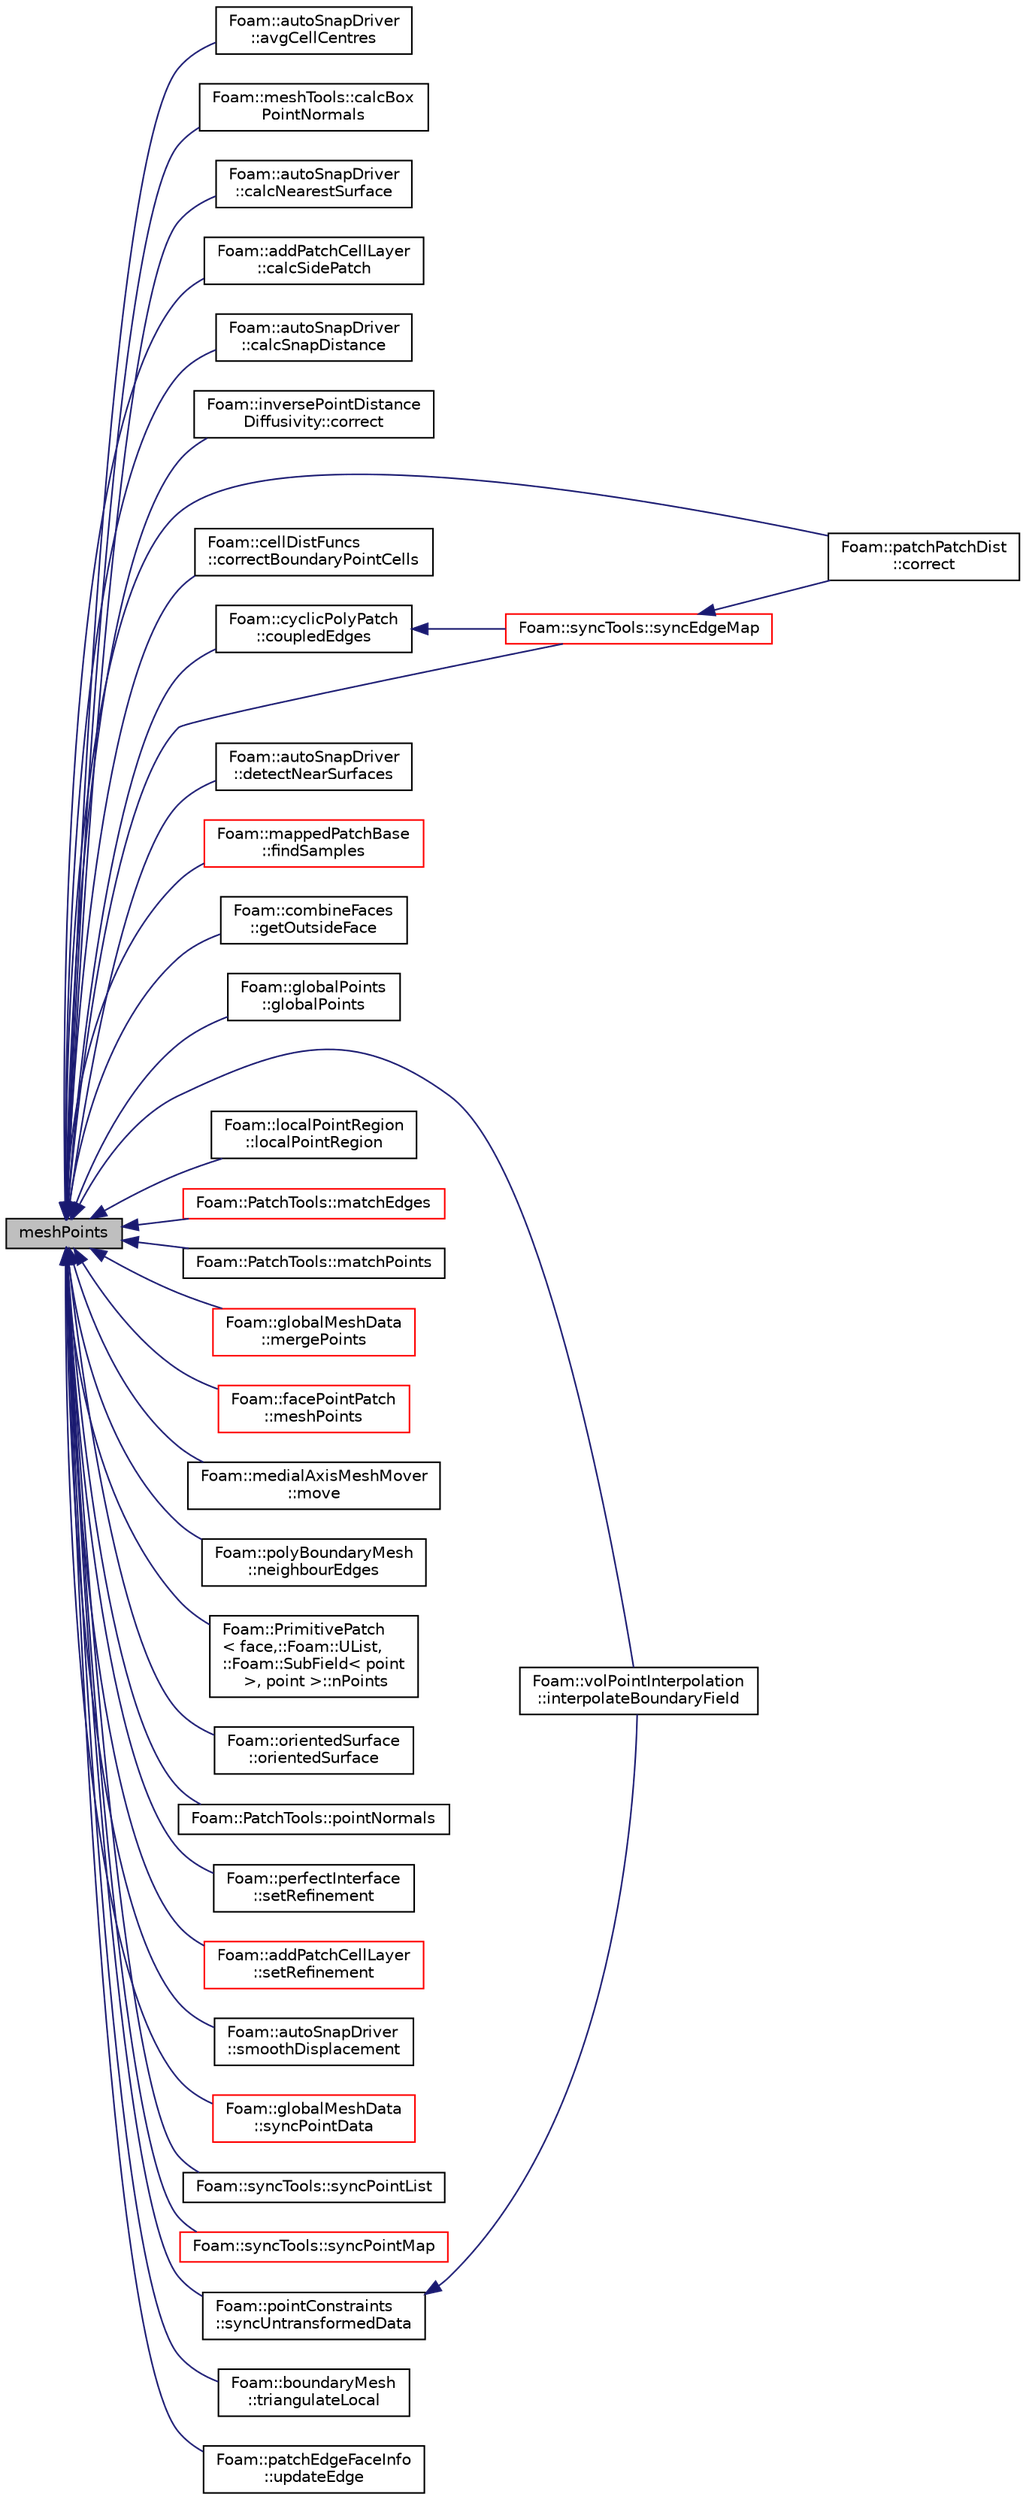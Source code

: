 digraph "meshPoints"
{
  bgcolor="transparent";
  edge [fontname="Helvetica",fontsize="10",labelfontname="Helvetica",labelfontsize="10"];
  node [fontname="Helvetica",fontsize="10",shape=record];
  rankdir="LR";
  Node1 [label="meshPoints",height=0.2,width=0.4,color="black", fillcolor="grey75", style="filled", fontcolor="black"];
  Node1 -> Node2 [dir="back",color="midnightblue",fontsize="10",style="solid",fontname="Helvetica"];
  Node2 [label="Foam::autoSnapDriver\l::avgCellCentres",height=0.2,width=0.4,color="black",URL="$a00086.html#a9a5472df0725c810bc826b246e36068b",tooltip="Helper: calculate average cell centre per point. "];
  Node1 -> Node3 [dir="back",color="midnightblue",fontsize="10",style="solid",fontname="Helvetica"];
  Node3 [label="Foam::meshTools::calcBox\lPointNormals",height=0.2,width=0.4,color="black",URL="$a10730.html#a4ba6200a07a6aab35485561987f60185",tooltip="Calculate point normals on a &#39;box&#39; mesh (all edges aligned with. "];
  Node1 -> Node4 [dir="back",color="midnightblue",fontsize="10",style="solid",fontname="Helvetica"];
  Node4 [label="Foam::autoSnapDriver\l::calcNearestSurface",height=0.2,width=0.4,color="black",URL="$a00086.html#a0a334a64613ee0c208d8edf18306bcf2",tooltip="Per patch point calculate point on nearest surface. Set as. "];
  Node1 -> Node5 [dir="back",color="midnightblue",fontsize="10",style="solid",fontname="Helvetica"];
  Node5 [label="Foam::addPatchCellLayer\l::calcSidePatch",height=0.2,width=0.4,color="black",URL="$a00024.html#a25346f181e6f56df9a1839ff94eea581",tooltip="Boundary edges get extruded into boundary faces. Determine patch. "];
  Node1 -> Node6 [dir="back",color="midnightblue",fontsize="10",style="solid",fontname="Helvetica"];
  Node6 [label="Foam::autoSnapDriver\l::calcSnapDistance",height=0.2,width=0.4,color="black",URL="$a00086.html#afd4d0bc8076355e778a983cde07f58af",tooltip="Calculate edge length per patch point. "];
  Node1 -> Node7 [dir="back",color="midnightblue",fontsize="10",style="solid",fontname="Helvetica"];
  Node7 [label="Foam::inversePointDistance\lDiffusivity::correct",height=0.2,width=0.4,color="black",URL="$a01161.html#a3ae44b28050c3aa494c1d8e18cf618c1",tooltip="Correct the motion diffusivity. "];
  Node1 -> Node8 [dir="back",color="midnightblue",fontsize="10",style="solid",fontname="Helvetica"];
  Node8 [label="Foam::patchPatchDist\l::correct",height=0.2,width=0.4,color="black",URL="$a01798.html#a3ae44b28050c3aa494c1d8e18cf618c1",tooltip="Correct for mesh geom/topo changes. "];
  Node1 -> Node9 [dir="back",color="midnightblue",fontsize="10",style="solid",fontname="Helvetica"];
  Node9 [label="Foam::cellDistFuncs\l::correctBoundaryPointCells",height=0.2,width=0.4,color="black",URL="$a00208.html#a7438151f39b383ddccb8cb95cf77202f",tooltip="Correct all cells connected to wall (via point). Sets values in. "];
  Node1 -> Node10 [dir="back",color="midnightblue",fontsize="10",style="solid",fontname="Helvetica"];
  Node10 [label="Foam::cyclicPolyPatch\l::coupledEdges",height=0.2,width=0.4,color="black",URL="$a00478.html#aeb3422aeee49268307deb477d32dc2d3",tooltip="Return connected edges (from patch local to neighbour patch local). "];
  Node10 -> Node11 [dir="back",color="midnightblue",fontsize="10",style="solid",fontname="Helvetica"];
  Node11 [label="Foam::syncTools::syncEdgeMap",height=0.2,width=0.4,color="red",URL="$a02532.html#a154ac086463b8d7a0eed8c4539d3ab73",tooltip="Synchronize values on selected edges. "];
  Node11 -> Node8 [dir="back",color="midnightblue",fontsize="10",style="solid",fontname="Helvetica"];
  Node1 -> Node12 [dir="back",color="midnightblue",fontsize="10",style="solid",fontname="Helvetica"];
  Node12 [label="Foam::autoSnapDriver\l::detectNearSurfaces",height=0.2,width=0.4,color="black",URL="$a00086.html#a1f0aa6841e7a037db0a22342f828e761",tooltip="Per patch point override displacement if in gap situation. "];
  Node1 -> Node13 [dir="back",color="midnightblue",fontsize="10",style="solid",fontname="Helvetica"];
  Node13 [label="Foam::mappedPatchBase\l::findSamples",height=0.2,width=0.4,color="red",URL="$a01411.html#af1dadf58aa8d06f7448d1859188f909d",tooltip="Find cells/faces containing samples. "];
  Node1 -> Node14 [dir="back",color="midnightblue",fontsize="10",style="solid",fontname="Helvetica"];
  Node14 [label="Foam::combineFaces\l::getOutsideFace",height=0.2,width=0.4,color="black",URL="$a00317.html#af695da5d6484dda0cf20307778b302f0",tooltip="Gets outside of patch as a face (in mesh point labels) "];
  Node1 -> Node15 [dir="back",color="midnightblue",fontsize="10",style="solid",fontname="Helvetica"];
  Node15 [label="Foam::globalPoints\l::globalPoints",height=0.2,width=0.4,color="black",URL="$a00926.html#a5b9bf5e73479291de2416412bc6f1da8",tooltip="Construct from mesh and patch of coupled faces. Difference with. "];
  Node1 -> Node16 [dir="back",color="midnightblue",fontsize="10",style="solid",fontname="Helvetica"];
  Node16 [label="Foam::volPointInterpolation\l::interpolateBoundaryField",height=0.2,width=0.4,color="black",URL="$a02795.html#ae0a17963a0b9c6511a6090b3e4c65180",tooltip="Interpolate boundary field without applying constraints/boundary. "];
  Node1 -> Node17 [dir="back",color="midnightblue",fontsize="10",style="solid",fontname="Helvetica"];
  Node17 [label="Foam::localPointRegion\l::localPointRegion",height=0.2,width=0.4,color="black",URL="$a01369.html#a0fbd2e445412355130a733d70eaaeb18",tooltip="Construct from mesh. Assumes all non-coupled boundary points. "];
  Node1 -> Node18 [dir="back",color="midnightblue",fontsize="10",style="solid",fontname="Helvetica"];
  Node18 [label="Foam::PatchTools::matchEdges",height=0.2,width=0.4,color="red",URL="$a01803.html#af33c8acb7b267d0ccea6a0365776e1d1",tooltip="Find corresponding edges on patches sharing the same points. "];
  Node1 -> Node19 [dir="back",color="midnightblue",fontsize="10",style="solid",fontname="Helvetica"];
  Node19 [label="Foam::PatchTools::matchPoints",height=0.2,width=0.4,color="black",URL="$a01803.html#a53abaec4e100007300e11cedf4c5b772",tooltip="Find corresponding points on patches sharing the same points. "];
  Node1 -> Node20 [dir="back",color="midnightblue",fontsize="10",style="solid",fontname="Helvetica"];
  Node20 [label="Foam::globalMeshData\l::mergePoints",height=0.2,width=0.4,color="red",URL="$a00925.html#a88daf4a4726e5a4a41e77ec8827e8fb2",tooltip="Helper for merging (collocated!) mesh point data. "];
  Node1 -> Node21 [dir="back",color="midnightblue",fontsize="10",style="solid",fontname="Helvetica"];
  Node21 [label="Foam::facePointPatch\l::meshPoints",height=0.2,width=0.4,color="red",URL="$a00724.html#a991a34b3e33f0351a3ae30898010d27b",tooltip="Return mesh points. "];
  Node1 -> Node22 [dir="back",color="midnightblue",fontsize="10",style="solid",fontname="Helvetica"];
  Node22 [label="Foam::medialAxisMeshMover\l::move",height=0.2,width=0.4,color="black",URL="$a01446.html#a298042b135d36380a27b56b6c27ad5eb",tooltip="Move mesh using current pointDisplacement boundary values. "];
  Node1 -> Node23 [dir="back",color="midnightblue",fontsize="10",style="solid",fontname="Helvetica"];
  Node23 [label="Foam::polyBoundaryMesh\l::neighbourEdges",height=0.2,width=0.4,color="black",URL="$a01899.html#a1622aa14f9257dc2d02f4bd0826049e7",tooltip="Per patch the edges on the neighbouring patch. Is for every external. "];
  Node1 -> Node24 [dir="back",color="midnightblue",fontsize="10",style="solid",fontname="Helvetica"];
  Node24 [label="Foam::PrimitivePatch\l\< face,::Foam::UList,\l::Foam::SubField\< point\l \>, point \>::nPoints",height=0.2,width=0.4,color="black",URL="$a01959.html#a9927abeba2c8506177084d644b6e573a",tooltip="Return number of points supporting patch faces. "];
  Node1 -> Node25 [dir="back",color="midnightblue",fontsize="10",style="solid",fontname="Helvetica"];
  Node25 [label="Foam::orientedSurface\l::orientedSurface",height=0.2,width=0.4,color="black",URL="$a01710.html#aac49697c112eb64d5545ce2d8e237a2c",tooltip="Construct from triSurface. Calculates outside point as being. "];
  Node1 -> Node26 [dir="back",color="midnightblue",fontsize="10",style="solid",fontname="Helvetica"];
  Node26 [label="Foam::PatchTools::pointNormals",height=0.2,width=0.4,color="black",URL="$a01803.html#ab60186b13b96788288ecfa924a6950d2"];
  Node1 -> Node27 [dir="back",color="midnightblue",fontsize="10",style="solid",fontname="Helvetica"];
  Node27 [label="Foam::perfectInterface\l::setRefinement",height=0.2,width=0.4,color="black",URL="$a01820.html#a9127fcee3341a601c9d07bee5d1e3738",tooltip="Insert the layer addition/removal instructions. "];
  Node1 -> Node28 [dir="back",color="midnightblue",fontsize="10",style="solid",fontname="Helvetica"];
  Node28 [label="Foam::addPatchCellLayer\l::setRefinement",height=0.2,width=0.4,color="red",URL="$a00024.html#a9488cb0518f21b76444c508cc9658d64",tooltip="Play commands into polyTopoChange to create layers on top. "];
  Node1 -> Node29 [dir="back",color="midnightblue",fontsize="10",style="solid",fontname="Helvetica"];
  Node29 [label="Foam::autoSnapDriver\l::smoothDisplacement",height=0.2,width=0.4,color="black",URL="$a00086.html#a8e306cb82a0529b700de58b7f164e657",tooltip="Smooth the displacement field to the internal. "];
  Node1 -> Node11 [dir="back",color="midnightblue",fontsize="10",style="solid",fontname="Helvetica"];
  Node1 -> Node30 [dir="back",color="midnightblue",fontsize="10",style="solid",fontname="Helvetica"];
  Node30 [label="Foam::globalMeshData\l::syncPointData",height=0.2,width=0.4,color="red",URL="$a00925.html#a862f556fd85e83d080d4decd34cf6aba",tooltip="Helper to synchronise coupled patch point data. "];
  Node1 -> Node31 [dir="back",color="midnightblue",fontsize="10",style="solid",fontname="Helvetica"];
  Node31 [label="Foam::syncTools::syncPointList",height=0.2,width=0.4,color="black",URL="$a02532.html#a66344f300480fd9182a928f64fd31b54"];
  Node1 -> Node32 [dir="back",color="midnightblue",fontsize="10",style="solid",fontname="Helvetica"];
  Node32 [label="Foam::syncTools::syncPointMap",height=0.2,width=0.4,color="red",URL="$a02532.html#a08bdf5c6403dd4367d1714c3d5b4145d",tooltip="Synchronize values on selected points. "];
  Node1 -> Node33 [dir="back",color="midnightblue",fontsize="10",style="solid",fontname="Helvetica"];
  Node33 [label="Foam::pointConstraints\l::syncUntransformedData",height=0.2,width=0.4,color="black",URL="$a01860.html#a60a2f4543c7dc5c768bd06768d7004c6",tooltip="Helper: sync data on collocated points only. "];
  Node33 -> Node16 [dir="back",color="midnightblue",fontsize="10",style="solid",fontname="Helvetica"];
  Node1 -> Node34 [dir="back",color="midnightblue",fontsize="10",style="solid",fontname="Helvetica"];
  Node34 [label="Foam::boundaryMesh\l::triangulateLocal",height=0.2,width=0.4,color="black",URL="$a00149.html#a225ee022161c9169e8058dece519bbcf",tooltip="Same as triangulate but in local vertex numbering. "];
  Node1 -> Node35 [dir="back",color="midnightblue",fontsize="10",style="solid",fontname="Helvetica"];
  Node35 [label="Foam::patchEdgeFaceInfo\l::updateEdge",height=0.2,width=0.4,color="black",URL="$a01779.html#a55eb17e410aba7caf8c8ff010e715a75",tooltip="Influence of face on edge. "];
}
